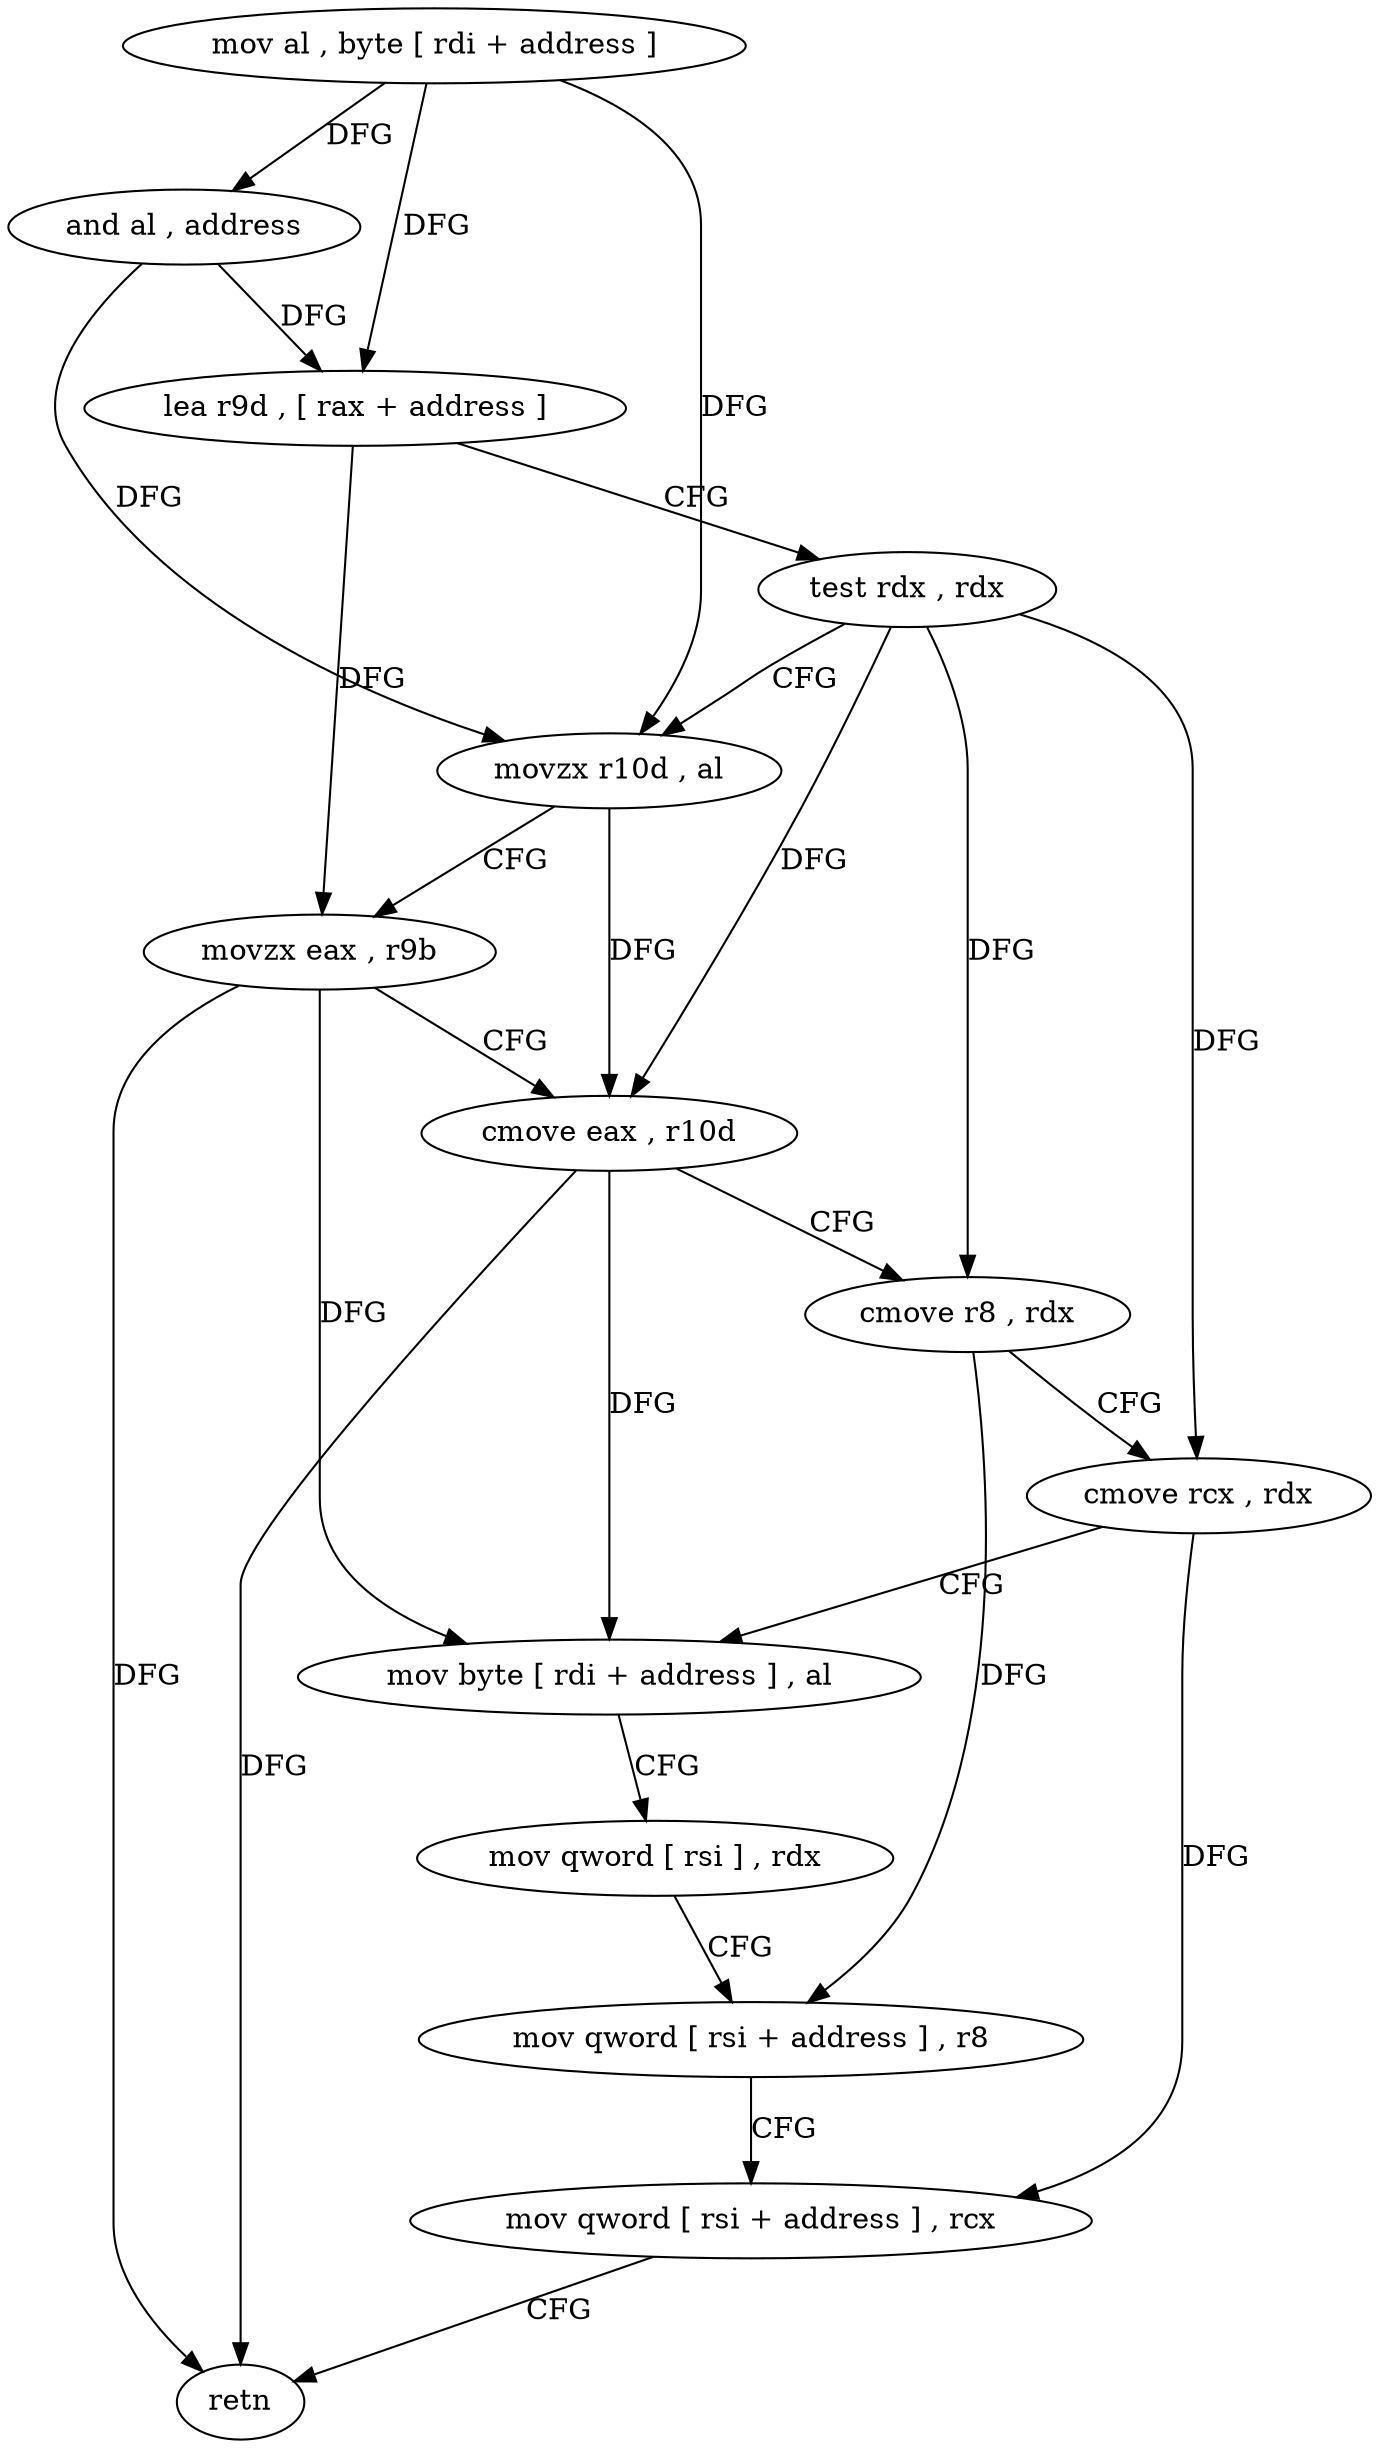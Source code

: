 digraph "func" {
"4334336" [label = "mov al , byte [ rdi + address ]" ]
"4334339" [label = "and al , address" ]
"4334341" [label = "lea r9d , [ rax + address ]" ]
"4334345" [label = "test rdx , rdx" ]
"4334348" [label = "movzx r10d , al" ]
"4334352" [label = "movzx eax , r9b" ]
"4334356" [label = "cmove eax , r10d" ]
"4334360" [label = "cmove r8 , rdx" ]
"4334364" [label = "cmove rcx , rdx" ]
"4334368" [label = "mov byte [ rdi + address ] , al" ]
"4334371" [label = "mov qword [ rsi ] , rdx" ]
"4334374" [label = "mov qword [ rsi + address ] , r8" ]
"4334378" [label = "mov qword [ rsi + address ] , rcx" ]
"4334382" [label = "retn" ]
"4334336" -> "4334339" [ label = "DFG" ]
"4334336" -> "4334341" [ label = "DFG" ]
"4334336" -> "4334348" [ label = "DFG" ]
"4334339" -> "4334341" [ label = "DFG" ]
"4334339" -> "4334348" [ label = "DFG" ]
"4334341" -> "4334345" [ label = "CFG" ]
"4334341" -> "4334352" [ label = "DFG" ]
"4334345" -> "4334348" [ label = "CFG" ]
"4334345" -> "4334356" [ label = "DFG" ]
"4334345" -> "4334360" [ label = "DFG" ]
"4334345" -> "4334364" [ label = "DFG" ]
"4334348" -> "4334352" [ label = "CFG" ]
"4334348" -> "4334356" [ label = "DFG" ]
"4334352" -> "4334356" [ label = "CFG" ]
"4334352" -> "4334368" [ label = "DFG" ]
"4334352" -> "4334382" [ label = "DFG" ]
"4334356" -> "4334360" [ label = "CFG" ]
"4334356" -> "4334368" [ label = "DFG" ]
"4334356" -> "4334382" [ label = "DFG" ]
"4334360" -> "4334364" [ label = "CFG" ]
"4334360" -> "4334374" [ label = "DFG" ]
"4334364" -> "4334368" [ label = "CFG" ]
"4334364" -> "4334378" [ label = "DFG" ]
"4334368" -> "4334371" [ label = "CFG" ]
"4334371" -> "4334374" [ label = "CFG" ]
"4334374" -> "4334378" [ label = "CFG" ]
"4334378" -> "4334382" [ label = "CFG" ]
}
